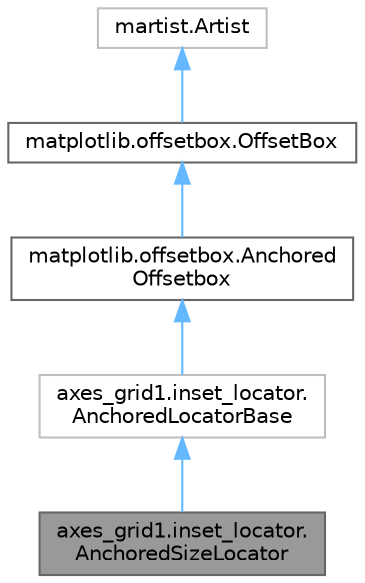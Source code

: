 digraph "axes_grid1.inset_locator.AnchoredSizeLocator"
{
 // LATEX_PDF_SIZE
  bgcolor="transparent";
  edge [fontname=Helvetica,fontsize=10,labelfontname=Helvetica,labelfontsize=10];
  node [fontname=Helvetica,fontsize=10,shape=box,height=0.2,width=0.4];
  Node1 [id="Node000001",label="axes_grid1.inset_locator.\lAnchoredSizeLocator",height=0.2,width=0.4,color="gray40", fillcolor="grey60", style="filled", fontcolor="black",tooltip=" "];
  Node2 -> Node1 [id="edge5_Node000001_Node000002",dir="back",color="steelblue1",style="solid",tooltip=" "];
  Node2 [id="Node000002",label="axes_grid1.inset_locator.\lAnchoredLocatorBase",height=0.2,width=0.4,color="grey75", fillcolor="white", style="filled",URL="$d9/d43/classaxes__grid1_1_1inset__locator_1_1AnchoredLocatorBase.html",tooltip=" "];
  Node3 -> Node2 [id="edge6_Node000002_Node000003",dir="back",color="steelblue1",style="solid",tooltip=" "];
  Node3 [id="Node000003",label="matplotlib.offsetbox.Anchored\lOffsetbox",height=0.2,width=0.4,color="gray40", fillcolor="white", style="filled",URL="$df/d94/classmatplotlib_1_1offsetbox_1_1AnchoredOffsetbox.html",tooltip=" "];
  Node4 -> Node3 [id="edge7_Node000003_Node000004",dir="back",color="steelblue1",style="solid",tooltip=" "];
  Node4 [id="Node000004",label="matplotlib.offsetbox.OffsetBox",height=0.2,width=0.4,color="gray40", fillcolor="white", style="filled",URL="$df/d0a/classmatplotlib_1_1offsetbox_1_1OffsetBox.html",tooltip=" "];
  Node5 -> Node4 [id="edge8_Node000004_Node000005",dir="back",color="steelblue1",style="solid",tooltip=" "];
  Node5 [id="Node000005",label="martist.Artist",height=0.2,width=0.4,color="grey75", fillcolor="white", style="filled",tooltip=" "];
}

